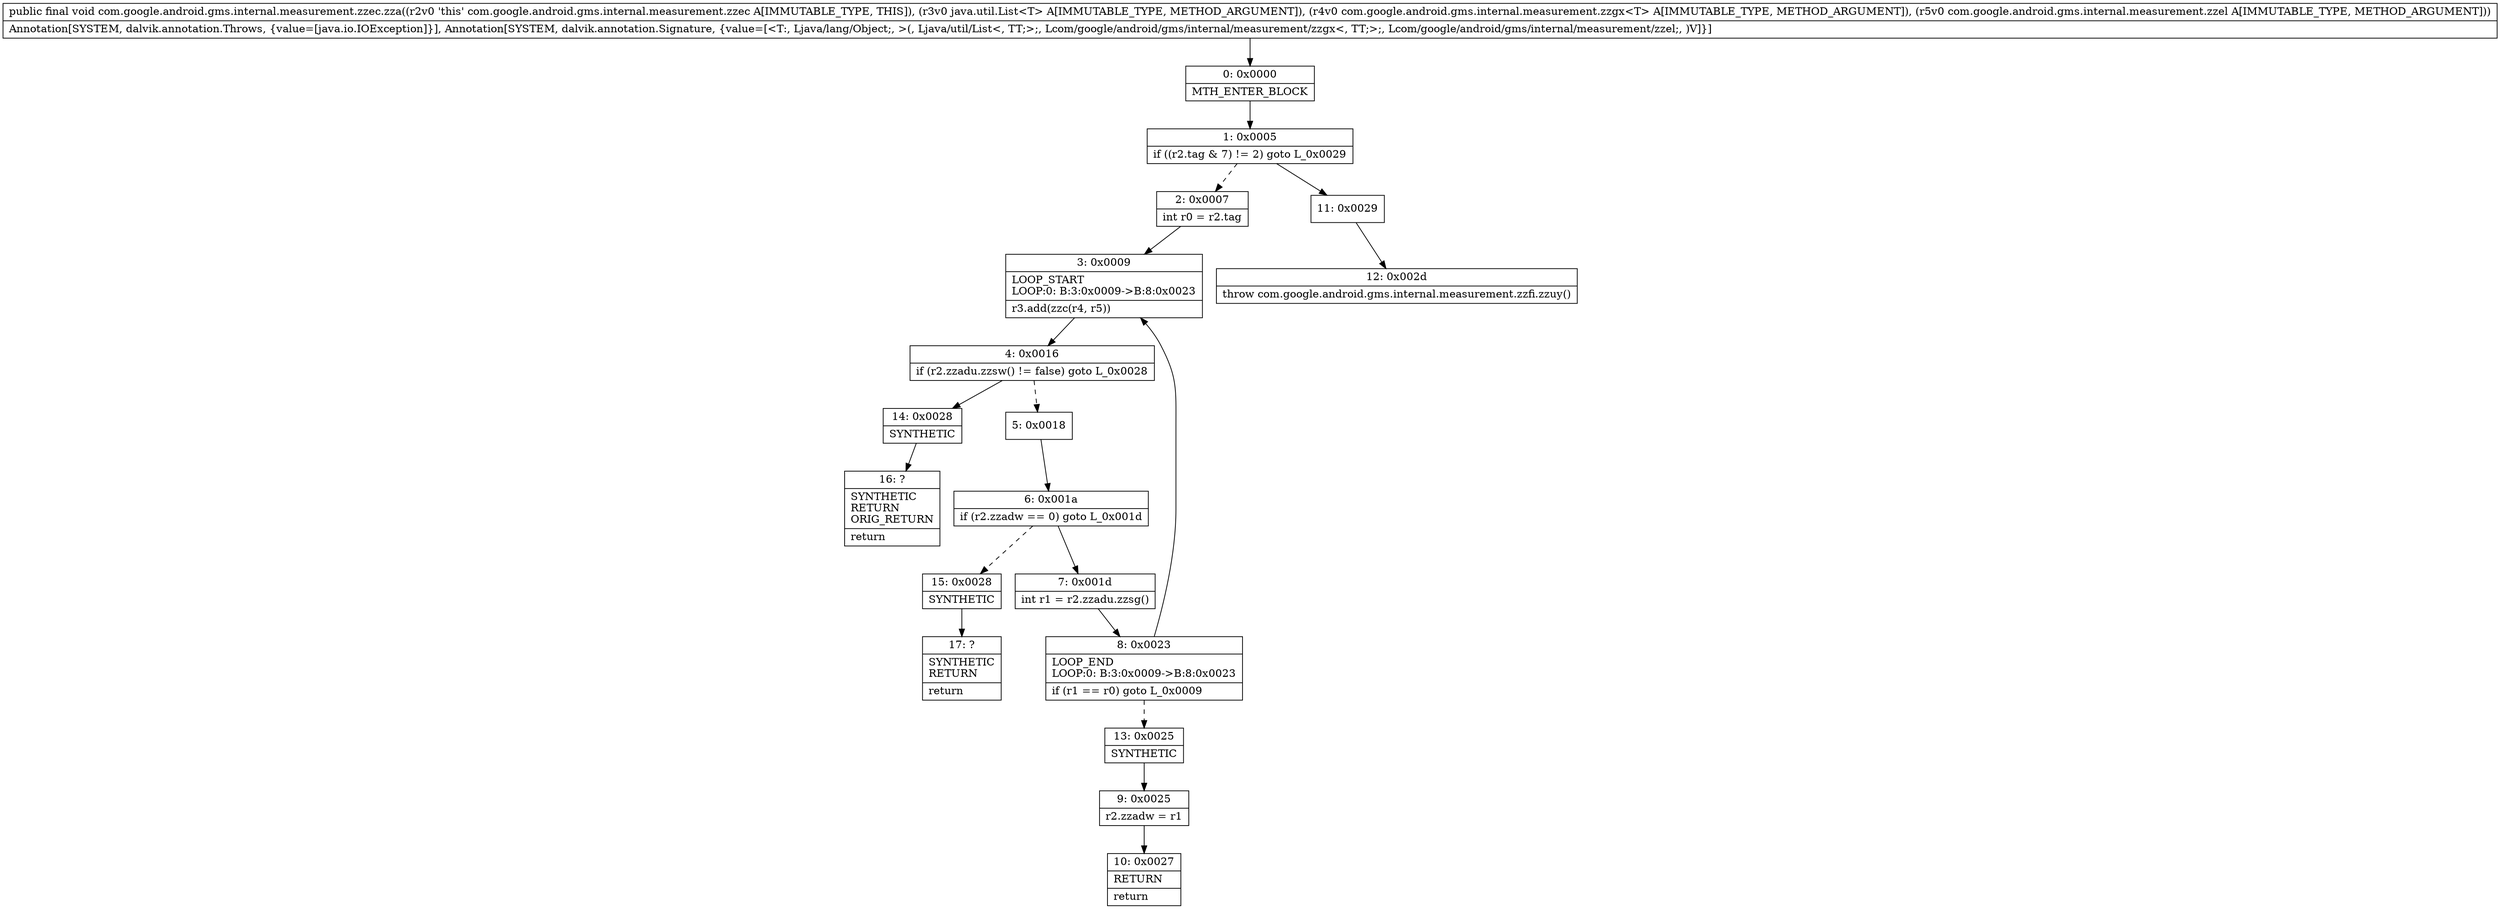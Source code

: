 digraph "CFG forcom.google.android.gms.internal.measurement.zzec.zza(Ljava\/util\/List;Lcom\/google\/android\/gms\/internal\/measurement\/zzgx;Lcom\/google\/android\/gms\/internal\/measurement\/zzel;)V" {
Node_0 [shape=record,label="{0\:\ 0x0000|MTH_ENTER_BLOCK\l}"];
Node_1 [shape=record,label="{1\:\ 0x0005|if ((r2.tag & 7) != 2) goto L_0x0029\l}"];
Node_2 [shape=record,label="{2\:\ 0x0007|int r0 = r2.tag\l}"];
Node_3 [shape=record,label="{3\:\ 0x0009|LOOP_START\lLOOP:0: B:3:0x0009\-\>B:8:0x0023\l|r3.add(zzc(r4, r5))\l}"];
Node_4 [shape=record,label="{4\:\ 0x0016|if (r2.zzadu.zzsw() != false) goto L_0x0028\l}"];
Node_5 [shape=record,label="{5\:\ 0x0018}"];
Node_6 [shape=record,label="{6\:\ 0x001a|if (r2.zzadw == 0) goto L_0x001d\l}"];
Node_7 [shape=record,label="{7\:\ 0x001d|int r1 = r2.zzadu.zzsg()\l}"];
Node_8 [shape=record,label="{8\:\ 0x0023|LOOP_END\lLOOP:0: B:3:0x0009\-\>B:8:0x0023\l|if (r1 == r0) goto L_0x0009\l}"];
Node_9 [shape=record,label="{9\:\ 0x0025|r2.zzadw = r1\l}"];
Node_10 [shape=record,label="{10\:\ 0x0027|RETURN\l|return\l}"];
Node_11 [shape=record,label="{11\:\ 0x0029}"];
Node_12 [shape=record,label="{12\:\ 0x002d|throw com.google.android.gms.internal.measurement.zzfi.zzuy()\l}"];
Node_13 [shape=record,label="{13\:\ 0x0025|SYNTHETIC\l}"];
Node_14 [shape=record,label="{14\:\ 0x0028|SYNTHETIC\l}"];
Node_15 [shape=record,label="{15\:\ 0x0028|SYNTHETIC\l}"];
Node_16 [shape=record,label="{16\:\ ?|SYNTHETIC\lRETURN\lORIG_RETURN\l|return\l}"];
Node_17 [shape=record,label="{17\:\ ?|SYNTHETIC\lRETURN\l|return\l}"];
MethodNode[shape=record,label="{public final void com.google.android.gms.internal.measurement.zzec.zza((r2v0 'this' com.google.android.gms.internal.measurement.zzec A[IMMUTABLE_TYPE, THIS]), (r3v0 java.util.List\<T\> A[IMMUTABLE_TYPE, METHOD_ARGUMENT]), (r4v0 com.google.android.gms.internal.measurement.zzgx\<T\> A[IMMUTABLE_TYPE, METHOD_ARGUMENT]), (r5v0 com.google.android.gms.internal.measurement.zzel A[IMMUTABLE_TYPE, METHOD_ARGUMENT]))  | Annotation[SYSTEM, dalvik.annotation.Throws, \{value=[java.io.IOException]\}], Annotation[SYSTEM, dalvik.annotation.Signature, \{value=[\<T:, Ljava\/lang\/Object;, \>(, Ljava\/util\/List\<, TT;\>;, Lcom\/google\/android\/gms\/internal\/measurement\/zzgx\<, TT;\>;, Lcom\/google\/android\/gms\/internal\/measurement\/zzel;, )V]\}]\l}"];
MethodNode -> Node_0;
Node_0 -> Node_1;
Node_1 -> Node_2[style=dashed];
Node_1 -> Node_11;
Node_2 -> Node_3;
Node_3 -> Node_4;
Node_4 -> Node_5[style=dashed];
Node_4 -> Node_14;
Node_5 -> Node_6;
Node_6 -> Node_7;
Node_6 -> Node_15[style=dashed];
Node_7 -> Node_8;
Node_8 -> Node_3;
Node_8 -> Node_13[style=dashed];
Node_9 -> Node_10;
Node_11 -> Node_12;
Node_13 -> Node_9;
Node_14 -> Node_16;
Node_15 -> Node_17;
}

